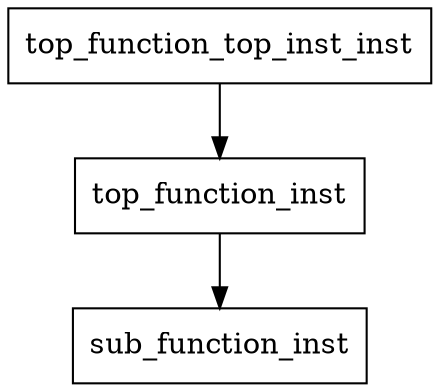 digraph {
Node0x33d2e00[label="top_function_inst", shape="box"];
Node0x33e6e50[label="top_function_top_inst_inst", shape="box"];
Node0x33e6e50 -> Node0x33d2e00;
Node0x33e71b0[label="sub_function_inst", shape="box"];
Node0x33d2e00 -> Node0x33e71b0;
}
